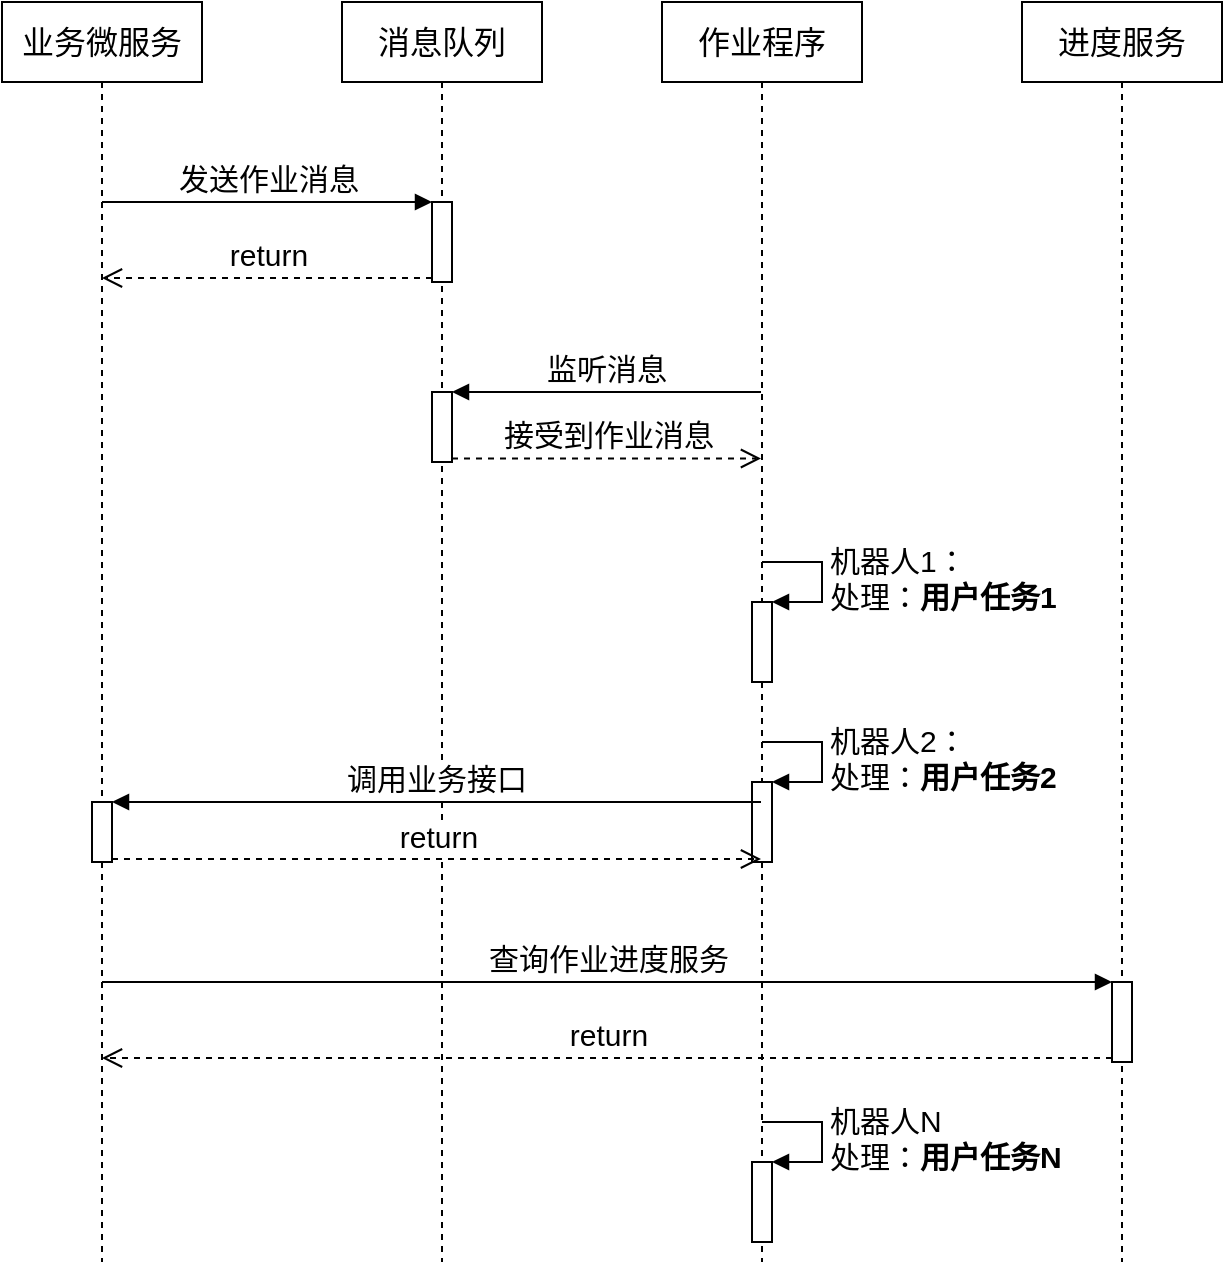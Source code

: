 <mxfile>
    <diagram id="JJXOcamOkapJvGIPH0S_" name="系统流程">
        <mxGraphModel dx="1086" dy="720" grid="1" gridSize="10" guides="1" tooltips="1" connect="1" arrows="1" fold="1" page="1" pageScale="1" pageWidth="827" pageHeight="1169" background="#ffffff" math="0" shadow="0">
            <root>
                <mxCell id="0"/>
                <mxCell id="1" parent="0"/>
                <mxCell id="m-xZJVnfDm4ssuEnl0pw-1" value="业务微服务" style="shape=umlLifeline;perimeter=lifelinePerimeter;whiteSpace=wrap;html=1;container=1;collapsible=0;recursiveResize=0;outlineConnect=0;fontSize=16;" parent="1" vertex="1">
                    <mxGeometry x="110" y="330" width="100" height="630" as="geometry"/>
                </mxCell>
                <mxCell id="m-xZJVnfDm4ssuEnl0pw-17" value="" style="html=1;points=[];perimeter=orthogonalPerimeter;fontSize=15;" parent="m-xZJVnfDm4ssuEnl0pw-1" vertex="1">
                    <mxGeometry x="45" y="400" width="10" height="30" as="geometry"/>
                </mxCell>
                <mxCell id="m-xZJVnfDm4ssuEnl0pw-2" value="消息队列" style="shape=umlLifeline;perimeter=lifelinePerimeter;whiteSpace=wrap;html=1;container=1;collapsible=0;recursiveResize=0;outlineConnect=0;fontSize=16;" parent="1" vertex="1">
                    <mxGeometry x="280" y="330" width="100" height="630" as="geometry"/>
                </mxCell>
                <mxCell id="m-xZJVnfDm4ssuEnl0pw-5" value="" style="html=1;points=[];perimeter=orthogonalPerimeter;fontSize=15;" parent="m-xZJVnfDm4ssuEnl0pw-2" vertex="1">
                    <mxGeometry x="45" y="100" width="10" height="40" as="geometry"/>
                </mxCell>
                <mxCell id="m-xZJVnfDm4ssuEnl0pw-10" value="" style="html=1;points=[];perimeter=orthogonalPerimeter;fontSize=15;" parent="m-xZJVnfDm4ssuEnl0pw-2" vertex="1">
                    <mxGeometry x="45" y="195" width="10" height="35" as="geometry"/>
                </mxCell>
                <mxCell id="m-xZJVnfDm4ssuEnl0pw-3" value="作业程序" style="shape=umlLifeline;perimeter=lifelinePerimeter;whiteSpace=wrap;html=1;container=1;collapsible=0;recursiveResize=0;outlineConnect=0;fontSize=16;" parent="1" vertex="1">
                    <mxGeometry x="440" y="330" width="100" height="630" as="geometry"/>
                </mxCell>
                <mxCell id="m-xZJVnfDm4ssuEnl0pw-13" value="" style="html=1;points=[];perimeter=orthogonalPerimeter;fontSize=15;" parent="m-xZJVnfDm4ssuEnl0pw-3" vertex="1">
                    <mxGeometry x="45" y="300" width="10" height="40" as="geometry"/>
                </mxCell>
                <mxCell id="m-xZJVnfDm4ssuEnl0pw-14" value="机器人1：&lt;br style=&quot;font-size: 15px;&quot;&gt;处理：&lt;b style=&quot;font-size: 15px;&quot;&gt;用户任务1&lt;/b&gt;" style="edgeStyle=orthogonalEdgeStyle;html=1;align=left;spacingLeft=2;endArrow=block;rounded=0;entryX=1;entryY=0;fontSize=15;" parent="m-xZJVnfDm4ssuEnl0pw-3" target="m-xZJVnfDm4ssuEnl0pw-13" edge="1">
                    <mxGeometry relative="1" as="geometry">
                        <mxPoint x="50" y="280" as="sourcePoint"/>
                        <Array as="points">
                            <mxPoint x="80" y="280"/>
                        </Array>
                    </mxGeometry>
                </mxCell>
                <mxCell id="m-xZJVnfDm4ssuEnl0pw-15" value="" style="html=1;points=[];perimeter=orthogonalPerimeter;fontSize=15;" parent="m-xZJVnfDm4ssuEnl0pw-3" vertex="1">
                    <mxGeometry x="45" y="390" width="10" height="40" as="geometry"/>
                </mxCell>
                <mxCell id="m-xZJVnfDm4ssuEnl0pw-16" value="机器人2：&lt;br style=&quot;font-size: 15px;&quot;&gt;处理：&lt;b style=&quot;font-size: 15px;&quot;&gt;用户任务2&lt;/b&gt;" style="edgeStyle=orthogonalEdgeStyle;html=1;align=left;spacingLeft=2;endArrow=block;rounded=0;entryX=1;entryY=0;fontSize=15;" parent="m-xZJVnfDm4ssuEnl0pw-3" target="m-xZJVnfDm4ssuEnl0pw-15" edge="1">
                    <mxGeometry relative="1" as="geometry">
                        <mxPoint x="50" y="370" as="sourcePoint"/>
                        <Array as="points">
                            <mxPoint x="80" y="370"/>
                        </Array>
                    </mxGeometry>
                </mxCell>
                <mxCell id="m-xZJVnfDm4ssuEnl0pw-23" value="" style="html=1;points=[];perimeter=orthogonalPerimeter;fontSize=15;" parent="m-xZJVnfDm4ssuEnl0pw-3" vertex="1">
                    <mxGeometry x="45" y="580" width="10" height="40" as="geometry"/>
                </mxCell>
                <mxCell id="m-xZJVnfDm4ssuEnl0pw-24" value="机器人N&lt;br style=&quot;font-size: 15px;&quot;&gt;处理：&lt;b style=&quot;font-size: 15px;&quot;&gt;用户任务N&lt;/b&gt;" style="edgeStyle=orthogonalEdgeStyle;html=1;align=left;spacingLeft=2;endArrow=block;rounded=0;entryX=1;entryY=0;fontSize=15;" parent="m-xZJVnfDm4ssuEnl0pw-3" target="m-xZJVnfDm4ssuEnl0pw-23" edge="1">
                    <mxGeometry relative="1" as="geometry">
                        <mxPoint x="50" y="560" as="sourcePoint"/>
                        <Array as="points">
                            <mxPoint x="80" y="560"/>
                        </Array>
                    </mxGeometry>
                </mxCell>
                <mxCell id="m-xZJVnfDm4ssuEnl0pw-4" value="进度服务" style="shape=umlLifeline;perimeter=lifelinePerimeter;whiteSpace=wrap;html=1;container=1;collapsible=0;recursiveResize=0;outlineConnect=0;fontSize=16;" parent="1" vertex="1">
                    <mxGeometry x="620" y="330" width="100" height="630" as="geometry"/>
                </mxCell>
                <mxCell id="m-xZJVnfDm4ssuEnl0pw-20" value="" style="html=1;points=[];perimeter=orthogonalPerimeter;fontSize=15;" parent="m-xZJVnfDm4ssuEnl0pw-4" vertex="1">
                    <mxGeometry x="45" y="490" width="10" height="40" as="geometry"/>
                </mxCell>
                <mxCell id="m-xZJVnfDm4ssuEnl0pw-6" value="发送作业消息" style="html=1;verticalAlign=bottom;endArrow=block;entryX=0;entryY=0;fontSize=15;" parent="1" source="m-xZJVnfDm4ssuEnl0pw-1" target="m-xZJVnfDm4ssuEnl0pw-5" edge="1">
                    <mxGeometry relative="1" as="geometry">
                        <mxPoint x="255" y="430" as="sourcePoint"/>
                    </mxGeometry>
                </mxCell>
                <mxCell id="m-xZJVnfDm4ssuEnl0pw-7" value="return" style="html=1;verticalAlign=bottom;endArrow=open;dashed=1;endSize=8;exitX=0;exitY=0.95;fontSize=15;" parent="1" source="m-xZJVnfDm4ssuEnl0pw-5" target="m-xZJVnfDm4ssuEnl0pw-1" edge="1">
                    <mxGeometry relative="1" as="geometry">
                        <mxPoint x="255" y="506" as="targetPoint"/>
                    </mxGeometry>
                </mxCell>
                <mxCell id="m-xZJVnfDm4ssuEnl0pw-11" value="监听消息" style="html=1;verticalAlign=bottom;endArrow=block;entryX=1;entryY=0;fontSize=15;" parent="1" source="m-xZJVnfDm4ssuEnl0pw-3" target="m-xZJVnfDm4ssuEnl0pw-10" edge="1">
                    <mxGeometry relative="1" as="geometry">
                        <mxPoint x="395" y="525" as="sourcePoint"/>
                    </mxGeometry>
                </mxCell>
                <mxCell id="m-xZJVnfDm4ssuEnl0pw-12" value="接受到作业消息" style="html=1;verticalAlign=bottom;endArrow=open;dashed=1;endSize=8;exitX=1;exitY=0.95;fontSize=15;" parent="1" source="m-xZJVnfDm4ssuEnl0pw-10" target="m-xZJVnfDm4ssuEnl0pw-3" edge="1">
                    <mxGeometry relative="1" as="geometry">
                        <mxPoint x="395" y="582" as="targetPoint"/>
                    </mxGeometry>
                </mxCell>
                <mxCell id="m-xZJVnfDm4ssuEnl0pw-18" value="调用业务接口" style="html=1;verticalAlign=bottom;endArrow=block;entryX=1;entryY=0;fontSize=15;" parent="1" source="m-xZJVnfDm4ssuEnl0pw-3" target="m-xZJVnfDm4ssuEnl0pw-17" edge="1">
                    <mxGeometry relative="1" as="geometry">
                        <mxPoint x="225" y="740" as="sourcePoint"/>
                    </mxGeometry>
                </mxCell>
                <mxCell id="m-xZJVnfDm4ssuEnl0pw-19" value="return" style="html=1;verticalAlign=bottom;endArrow=open;dashed=1;endSize=8;exitX=1;exitY=0.95;fontSize=15;" parent="1" source="m-xZJVnfDm4ssuEnl0pw-17" target="m-xZJVnfDm4ssuEnl0pw-3" edge="1">
                    <mxGeometry relative="1" as="geometry">
                        <mxPoint x="225" y="797" as="targetPoint"/>
                    </mxGeometry>
                </mxCell>
                <mxCell id="m-xZJVnfDm4ssuEnl0pw-21" value="查询作业进度服务" style="html=1;verticalAlign=bottom;endArrow=block;entryX=0;entryY=0;fontSize=15;" parent="1" source="m-xZJVnfDm4ssuEnl0pw-1" target="m-xZJVnfDm4ssuEnl0pw-20" edge="1">
                    <mxGeometry relative="1" as="geometry">
                        <mxPoint x="595" y="820" as="sourcePoint"/>
                    </mxGeometry>
                </mxCell>
                <mxCell id="m-xZJVnfDm4ssuEnl0pw-22" value="return" style="html=1;verticalAlign=bottom;endArrow=open;dashed=1;endSize=8;exitX=0;exitY=0.95;fontSize=15;" parent="1" source="m-xZJVnfDm4ssuEnl0pw-20" target="m-xZJVnfDm4ssuEnl0pw-1" edge="1">
                    <mxGeometry relative="1" as="geometry">
                        <mxPoint x="595" y="896" as="targetPoint"/>
                    </mxGeometry>
                </mxCell>
            </root>
        </mxGraphModel>
    </diagram>
    <diagram id="qtxXAH-ZiciiD5V1Hx8T" name="逻辑架构">
        <mxGraphModel dx="1086" dy="720" grid="1" gridSize="10" guides="1" tooltips="1" connect="1" arrows="1" fold="1" page="1" pageScale="1" pageWidth="827" pageHeight="1169" background="#ffffff" math="0" shadow="0">
            <root>
                <mxCell id="0"/>
                <mxCell id="1" parent="0"/>
                <mxCell id="36" value="" style="rounded=0;whiteSpace=wrap;html=1;fontSize=16;fillColor=#b1ddf0;strokeColor=#10739e;opacity=50;" parent="1" vertex="1">
                    <mxGeometry x="130" y="430" width="850" height="430" as="geometry"/>
                </mxCell>
                <mxCell id="24" value="" style="rounded=0;whiteSpace=wrap;html=1;fontSize=16;" parent="1" vertex="1">
                    <mxGeometry x="220" y="870" width="720" height="170" as="geometry"/>
                </mxCell>
                <mxCell id="u_oD6EtPP0AWzQ-7OcWh-41" style="edgeStyle=none;html=1;entryX=0.762;entryY=1.011;entryDx=0;entryDy=0;entryPerimeter=0;fontSize=16;endArrow=none;endFill=0;" parent="1" source="u_oD6EtPP0AWzQ-7OcWh-37" target="u_oD6EtPP0AWzQ-7OcWh-40" edge="1">
                    <mxGeometry relative="1" as="geometry"/>
                </mxCell>
                <mxCell id="u_oD6EtPP0AWzQ-7OcWh-42" value="提供给业务查询作业进度" style="edgeLabel;html=1;align=center;verticalAlign=middle;resizable=0;points=[];fontSize=16;" parent="u_oD6EtPP0AWzQ-7OcWh-41" vertex="1" connectable="0">
                    <mxGeometry x="0.096" y="-1" relative="1" as="geometry">
                        <mxPoint x="-13" y="105" as="offset"/>
                    </mxGeometry>
                </mxCell>
                <mxCell id="u_oD6EtPP0AWzQ-7OcWh-37" value="" style="html=1;dropTarget=0;" parent="1" vertex="1">
                    <mxGeometry x="600" y="490" width="340" height="350" as="geometry"/>
                </mxCell>
                <mxCell id="u_oD6EtPP0AWzQ-7OcWh-38" value="" style="shape=module;jettyWidth=8;jettyHeight=4;" parent="u_oD6EtPP0AWzQ-7OcWh-37" vertex="1">
                    <mxGeometry x="1" width="20" height="20" relative="1" as="geometry">
                        <mxPoint x="-27" y="7" as="offset"/>
                    </mxGeometry>
                </mxCell>
                <mxCell id="15" style="edgeStyle=none;html=1;endArrow=none;endFill=0;" parent="1" source="3" target="7" edge="1">
                    <mxGeometry relative="1" as="geometry"/>
                </mxCell>
                <mxCell id="17" value="接收作业消息" style="edgeLabel;html=1;align=center;verticalAlign=middle;resizable=0;points=[];fontSize=16;" parent="15" vertex="1" connectable="0">
                    <mxGeometry x="0.343" y="-1" relative="1" as="geometry">
                        <mxPoint as="offset"/>
                    </mxGeometry>
                </mxCell>
                <mxCell id="3" value="消息队列" style="html=1;dropTarget=0;" parent="1" vertex="1">
                    <mxGeometry x="325" y="350" width="140" height="70" as="geometry"/>
                </mxCell>
                <mxCell id="4" value="" style="shape=module;jettyWidth=8;jettyHeight=4;" parent="3" vertex="1">
                    <mxGeometry x="1" width="20" height="20" relative="1" as="geometry">
                        <mxPoint x="-27" y="7" as="offset"/>
                    </mxGeometry>
                </mxCell>
                <mxCell id="31" style="edgeStyle=none;html=1;fontSize=14;endArrow=none;endFill=0;" parent="1" source="7" target="30" edge="1">
                    <mxGeometry relative="1" as="geometry"/>
                </mxCell>
                <mxCell id="32" style="edgeStyle=none;html=1;fontSize=14;endArrow=none;endFill=0;entryX=0;entryY=0.5;entryDx=0;entryDy=0;strokeColor=#000000;strokeWidth=1;" parent="1" source="7" target="u_oD6EtPP0AWzQ-7OcWh-40" edge="1">
                    <mxGeometry relative="1" as="geometry">
                        <mxPoint x="140" y="240" as="targetPoint"/>
                        <Array as="points">
                            <mxPoint x="180" y="670"/>
                            <mxPoint x="180" y="155"/>
                        </Array>
                    </mxGeometry>
                </mxCell>
                <mxCell id="33" value="调用" style="edgeLabel;html=1;align=center;verticalAlign=middle;resizable=0;points=[];fontSize=16;" parent="32" vertex="1" connectable="0">
                    <mxGeometry x="-0.133" y="3" relative="1" as="geometry">
                        <mxPoint y="133" as="offset"/>
                    </mxGeometry>
                </mxCell>
                <mxCell id="35" style="edgeStyle=none;html=1;strokeColor=#000000;strokeWidth=1;fontSize=16;endArrow=none;endFill=0;" parent="1" source="7" target="34" edge="1">
                    <mxGeometry relative="1" as="geometry"/>
                </mxCell>
                <mxCell id="7" value="" style="html=1;dropTarget=0;" parent="1" vertex="1">
                    <mxGeometry x="220" y="490" width="340" height="350" as="geometry"/>
                </mxCell>
                <mxCell id="8" value="" style="shape=module;jettyWidth=8;jettyHeight=4;" parent="7" vertex="1">
                    <mxGeometry x="1" width="20" height="20" relative="1" as="geometry">
                        <mxPoint x="-27" y="7" as="offset"/>
                    </mxGeometry>
                </mxCell>
                <mxCell id="16" style="edgeStyle=none;html=1;endArrow=none;endFill=0;fontSize=14;" parent="1" source="9" target="13" edge="1">
                    <mxGeometry relative="1" as="geometry"/>
                </mxCell>
                <mxCell id="27" value="用户任务1" style="edgeLabel;html=1;align=center;verticalAlign=middle;resizable=0;points=[];fontSize=14;" parent="16" vertex="1" connectable="0">
                    <mxGeometry x="-0.268" y="-2" relative="1" as="geometry">
                        <mxPoint x="-19" as="offset"/>
                    </mxGeometry>
                </mxCell>
                <mxCell id="9" value="机器人1" style="html=1;dropTarget=0;fontSize=14;" parent="1" vertex="1">
                    <mxGeometry x="250" y="580" width="80" height="40" as="geometry"/>
                </mxCell>
                <mxCell id="u_oD6EtPP0AWzQ-7OcWh-18" style="edgeStyle=none;html=1;fontSize=16;endArrow=none;endFill=0;" parent="1" source="13" target="u_oD6EtPP0AWzQ-7OcWh-17" edge="1">
                    <mxGeometry relative="1" as="geometry"/>
                </mxCell>
                <mxCell id="13" value="工作流引擎" style="html=1;dropTarget=0;fontSize=14;" parent="1" vertex="1">
                    <mxGeometry x="305" y="680" width="180" height="90" as="geometry"/>
                </mxCell>
                <mxCell id="14" value="" style="shape=module;jettyWidth=8;jettyHeight=4;fontSize=14;" parent="13" vertex="1">
                    <mxGeometry x="1" width="20" height="20" relative="1" as="geometry">
                        <mxPoint x="-27" y="7" as="offset"/>
                    </mxGeometry>
                </mxCell>
                <mxCell id="u_oD6EtPP0AWzQ-7OcWh-16" value="基于工作流引擎的自动化作业程序" style="text;html=1;align=center;verticalAlign=middle;resizable=0;points=[];autosize=1;strokeColor=none;fillColor=none;fontSize=16;" parent="1" vertex="1">
                    <mxGeometry x="260" y="510" width="260" height="30" as="geometry"/>
                </mxCell>
                <mxCell id="u_oD6EtPP0AWzQ-7OcWh-17" value="工作流数据" style="ellipse;shape=umlEntity;whiteSpace=wrap;html=1;fontSize=16;" parent="1" vertex="1">
                    <mxGeometry x="540" y="930" width="80" height="80" as="geometry"/>
                </mxCell>
                <mxCell id="u_oD6EtPP0AWzQ-7OcWh-33" style="edgeStyle=none;html=1;fontSize=14;endArrow=none;endFill=0;" parent="1" source="u_oD6EtPP0AWzQ-7OcWh-31" target="u_oD6EtPP0AWzQ-7OcWh-34" edge="1">
                    <mxGeometry relative="1" as="geometry">
                        <mxPoint x="790" y="740" as="targetPoint"/>
                    </mxGeometry>
                </mxCell>
                <mxCell id="u_oD6EtPP0AWzQ-7OcWh-31" value="查询接口" style="html=1;dropTarget=0;fontSize=14;" parent="1" vertex="1">
                    <mxGeometry x="700" y="580" width="140" height="60" as="geometry"/>
                </mxCell>
                <mxCell id="u_oD6EtPP0AWzQ-7OcWh-32" value="" style="shape=module;jettyWidth=8;jettyHeight=4;fontSize=14;" parent="u_oD6EtPP0AWzQ-7OcWh-31" vertex="1">
                    <mxGeometry x="1" width="20" height="20" relative="1" as="geometry">
                        <mxPoint x="-27" y="7" as="offset"/>
                    </mxGeometry>
                </mxCell>
                <mxCell id="u_oD6EtPP0AWzQ-7OcWh-36" style="edgeStyle=none;html=1;fontSize=16;endArrow=none;endFill=0;" parent="1" source="u_oD6EtPP0AWzQ-7OcWh-34" target="u_oD6EtPP0AWzQ-7OcWh-17" edge="1">
                    <mxGeometry relative="1" as="geometry"/>
                </mxCell>
                <mxCell id="u_oD6EtPP0AWzQ-7OcWh-34" value="工作流引擎" style="html=1;dropTarget=0;fontSize=14;" parent="1" vertex="1">
                    <mxGeometry x="680" y="680" width="180" height="90" as="geometry"/>
                </mxCell>
                <mxCell id="u_oD6EtPP0AWzQ-7OcWh-35" value="" style="shape=module;jettyWidth=8;jettyHeight=4;fontSize=14;" parent="u_oD6EtPP0AWzQ-7OcWh-34" vertex="1">
                    <mxGeometry x="1" width="20" height="20" relative="1" as="geometry">
                        <mxPoint x="-27" y="7" as="offset"/>
                    </mxGeometry>
                </mxCell>
                <mxCell id="u_oD6EtPP0AWzQ-7OcWh-39" value="工作流进度服务" style="text;html=1;align=center;verticalAlign=middle;resizable=0;points=[];autosize=1;strokeColor=none;fillColor=none;fontSize=16;" parent="1" vertex="1">
                    <mxGeometry x="700" y="510" width="140" height="30" as="geometry"/>
                </mxCell>
                <mxCell id="u_oD6EtPP0AWzQ-7OcWh-43" value="" style="group;fillColor=#ffe6cc;strokeColor=#d79b00;container=0;" parent="1" vertex="1" connectable="0">
                    <mxGeometry x="220" y="70" width="720" height="170" as="geometry"/>
                </mxCell>
                <mxCell id="u_oD6EtPP0AWzQ-7OcWh-25" style="edgeStyle=none;html=1;fontSize=16;endArrow=none;endFill=0;" parent="1" target="3" edge="1">
                    <mxGeometry relative="1" as="geometry">
                        <mxPoint x="395" y="240" as="sourcePoint"/>
                    </mxGeometry>
                </mxCell>
                <mxCell id="u_oD6EtPP0AWzQ-7OcWh-28" value="发送作业任务消息" style="edgeLabel;html=1;align=center;verticalAlign=middle;resizable=0;points=[];fontSize=16;" parent="u_oD6EtPP0AWzQ-7OcWh-25" vertex="1" connectable="0">
                    <mxGeometry x="-0.327" y="-3" relative="1" as="geometry">
                        <mxPoint x="4" y="32" as="offset"/>
                    </mxGeometry>
                </mxCell>
                <mxCell id="u_oD6EtPP0AWzQ-7OcWh-45" style="edgeStyle=none;html=1;fontSize=16;endArrow=none;endFill=0;" parent="1" source="u_oD6EtPP0AWzQ-7OcWh-44" target="3" edge="1">
                    <mxGeometry relative="1" as="geometry"/>
                </mxCell>
                <mxCell id="u_oD6EtPP0AWzQ-7OcWh-44" value="消息数据" style="ellipse;shape=umlEntity;whiteSpace=wrap;html=1;fontSize=16;" parent="1" vertex="1">
                    <mxGeometry x="530" y="345" width="80" height="80" as="geometry"/>
                </mxCell>
                <mxCell id="22" style="edgeStyle=none;html=1;fontSize=14;endArrow=none;endFill=0;" parent="1" source="18" target="13" edge="1">
                    <mxGeometry relative="1" as="geometry"/>
                </mxCell>
                <mxCell id="28" value="用户任务2" style="edgeLabel;html=1;align=center;verticalAlign=middle;resizable=0;points=[];fontSize=14;" parent="22" vertex="1" connectable="0">
                    <mxGeometry x="-0.2" y="2" relative="1" as="geometry">
                        <mxPoint as="offset"/>
                    </mxGeometry>
                </mxCell>
                <mxCell id="18" value="机器人2" style="html=1;dropTarget=0;fontSize=14;" parent="1" vertex="1">
                    <mxGeometry x="357.5" y="580" width="75" height="40" as="geometry"/>
                </mxCell>
                <mxCell id="23" style="edgeStyle=none;html=1;fontSize=14;endArrow=none;endFill=0;" parent="1" source="20" target="13" edge="1">
                    <mxGeometry relative="1" as="geometry"/>
                </mxCell>
                <mxCell id="29" value="用户任务N" style="edgeLabel;html=1;align=center;verticalAlign=middle;resizable=0;points=[];fontSize=14;" parent="23" vertex="1" connectable="0">
                    <mxGeometry x="-0.069" y="2" relative="1" as="geometry">
                        <mxPoint x="27" y="-5" as="offset"/>
                    </mxGeometry>
                </mxCell>
                <mxCell id="20" value="机器人 N" style="html=1;dropTarget=0;fontSize=14;" parent="1" vertex="1">
                    <mxGeometry x="460" y="580" width="70" height="40" as="geometry"/>
                </mxCell>
                <mxCell id="25" value="数据层" style="text;html=1;align=center;verticalAlign=middle;resizable=0;points=[];autosize=1;strokeColor=none;fillColor=none;fontSize=16;" parent="1" vertex="1">
                    <mxGeometry x="230" y="880" width="70" height="30" as="geometry"/>
                </mxCell>
                <mxCell id="u_oD6EtPP0AWzQ-7OcWh-40" value="" style="rounded=0;whiteSpace=wrap;html=1;fontSize=16;" parent="1" vertex="1">
                    <mxGeometry x="220" y="70" width="720" height="170" as="geometry"/>
                </mxCell>
                <mxCell id="u_oD6EtPP0AWzQ-7OcWh-19" value="&amp;nbsp;业务微服务－1" style="html=1;dropTarget=0;fontSize=16;" parent="1" vertex="1">
                    <mxGeometry x="274.271" y="140" width="162.814" height="70" as="geometry"/>
                </mxCell>
                <mxCell id="u_oD6EtPP0AWzQ-7OcWh-20" value="" style="shape=module;jettyWidth=8;jettyHeight=4;fontSize=16;" parent="u_oD6EtPP0AWzQ-7OcWh-19" vertex="1">
                    <mxGeometry x="1" width="20" height="20" relative="1" as="geometry">
                        <mxPoint x="-27" y="7" as="offset"/>
                    </mxGeometry>
                </mxCell>
                <mxCell id="u_oD6EtPP0AWzQ-7OcWh-21" value="业务微服务－2" style="html=1;dropTarget=0;fontSize=16;" parent="1" vertex="1">
                    <mxGeometry x="490" y="140" width="162.37" height="70" as="geometry"/>
                </mxCell>
                <mxCell id="u_oD6EtPP0AWzQ-7OcWh-22" value="" style="shape=module;jettyWidth=8;jettyHeight=4;fontSize=16;" parent="u_oD6EtPP0AWzQ-7OcWh-21" vertex="1">
                    <mxGeometry x="1" width="20" height="20" relative="1" as="geometry">
                        <mxPoint x="-27" y="7" as="offset"/>
                    </mxGeometry>
                </mxCell>
                <mxCell id="u_oD6EtPP0AWzQ-7OcWh-23" value="业务微服务 N" style="html=1;dropTarget=0;fontSize=16;" parent="1" vertex="1">
                    <mxGeometry x="710" y="140" width="161.26" height="70" as="geometry"/>
                </mxCell>
                <mxCell id="u_oD6EtPP0AWzQ-7OcWh-24" value="" style="shape=module;jettyWidth=8;jettyHeight=4;fontSize=16;" parent="u_oD6EtPP0AWzQ-7OcWh-23" vertex="1">
                    <mxGeometry x="1" width="20" height="20" relative="1" as="geometry">
                        <mxPoint x="-27" y="7" as="offset"/>
                    </mxGeometry>
                </mxCell>
                <mxCell id="26" value="服务层" style="text;html=1;align=center;verticalAlign=middle;resizable=0;points=[];autosize=1;strokeColor=none;fillColor=none;fontSize=16;" parent="1" vertex="1">
                    <mxGeometry x="240" y="80" width="70" height="30" as="geometry"/>
                </mxCell>
                <mxCell id="30" value="作业结果" style="ellipse;shape=umlEntity;whiteSpace=wrap;html=1;fontSize=16;" parent="1" vertex="1">
                    <mxGeometry x="420" y="930" width="80" height="80" as="geometry"/>
                </mxCell>
                <mxCell id="34" value="业务数据" style="ellipse;shape=umlEntity;whiteSpace=wrap;html=1;fontSize=16;" parent="1" vertex="1">
                    <mxGeometry x="305" y="930" width="80" height="80" as="geometry"/>
                </mxCell>
                <mxCell id="37" value="工作流层" style="text;html=1;align=center;verticalAlign=middle;resizable=0;points=[];autosize=1;strokeColor=none;fillColor=none;fontSize=16;" parent="1" vertex="1">
                    <mxGeometry x="184.27" y="440" width="90" height="30" as="geometry"/>
                </mxCell>
            </root>
        </mxGraphModel>
    </diagram>
    <diagram id="mbWmZqzXeBUXHupnZBBp" name="自动化程序流程">
        <mxGraphModel dx="1086" dy="720" grid="1" gridSize="10" guides="1" tooltips="1" connect="1" arrows="1" fold="1" page="1" pageScale="1" pageWidth="827" pageHeight="1169" math="0" shadow="0">
            <root>
                <mxCell id="0"/>
                <mxCell id="1" parent="0"/>
                <mxCell id="f7PryZ2VAUxEyKP4IJix-1" value="" style="group" parent="1" vertex="1" connectable="0">
                    <mxGeometry x="240" y="190" width="620" height="440" as="geometry"/>
                </mxCell>
                <mxCell id="f7PryZ2VAUxEyKP4IJix-2" value="" style="rounded=0;whiteSpace=wrap;html=1;" parent="f7PryZ2VAUxEyKP4IJix-1" vertex="1">
                    <mxGeometry width="620" height="440" as="geometry"/>
                </mxCell>
                <mxCell id="f7PryZ2VAUxEyKP4IJix-3" value="项目经理审批" style="points=[[0.25,0,0],[0.5,0,0],[0.75,0,0],[1,0.25,0],[1,0.5,0],[1,0.75,0],[0.75,1,0],[0.5,1,0],[0.25,1,0],[0,0.75,0],[0,0.5,0],[0,0.25,0]];shape=mxgraph.bpmn.task;whiteSpace=wrap;rectStyle=rounded;size=10;html=1;taskMarker=user;" parent="f7PryZ2VAUxEyKP4IJix-1" vertex="1">
                    <mxGeometry x="220" y="60" width="120" height="80" as="geometry"/>
                </mxCell>
                <mxCell id="f7PryZ2VAUxEyKP4IJix-4" style="edgeStyle=none;html=1;" parent="f7PryZ2VAUxEyKP4IJix-1" source="f7PryZ2VAUxEyKP4IJix-5" target="f7PryZ2VAUxEyKP4IJix-3" edge="1">
                    <mxGeometry relative="1" as="geometry"/>
                </mxCell>
                <mxCell id="f7PryZ2VAUxEyKP4IJix-5" value="" style="points=[[0.145,0.145,0],[0.5,0,0],[0.855,0.145,0],[1,0.5,0],[0.855,0.855,0],[0.5,1,0],[0.145,0.855,0],[0,0.5,0]];shape=mxgraph.bpmn.event;html=1;verticalLabelPosition=bottom;labelBackgroundColor=#ffffff;verticalAlign=top;align=center;perimeter=ellipsePerimeter;outlineConnect=0;aspect=fixed;outline=standard;symbol=general;" parent="f7PryZ2VAUxEyKP4IJix-1" vertex="1">
                    <mxGeometry x="70" y="75" width="50" height="50" as="geometry"/>
                </mxCell>
                <mxCell id="f7PryZ2VAUxEyKP4IJix-6" value="" style="points=[[0.145,0.145,0],[0.5,0,0],[0.855,0.145,0],[1,0.5,0],[0.855,0.855,0],[0.5,1,0],[0.145,0.855,0],[0,0.5,0]];shape=mxgraph.bpmn.event;html=1;verticalLabelPosition=bottom;labelBackgroundColor=#ffffff;verticalAlign=top;align=center;perimeter=ellipsePerimeter;outlineConnect=0;aspect=fixed;outline=end;symbol=terminate2;" parent="f7PryZ2VAUxEyKP4IJix-1" vertex="1">
                    <mxGeometry x="450" y="75" width="50" height="50" as="geometry"/>
                </mxCell>
                <mxCell id="f7PryZ2VAUxEyKP4IJix-7" style="edgeStyle=none;html=1;" parent="f7PryZ2VAUxEyKP4IJix-1" source="f7PryZ2VAUxEyKP4IJix-3" target="f7PryZ2VAUxEyKP4IJix-6" edge="1">
                    <mxGeometry relative="1" as="geometry"/>
                </mxCell>
                <mxCell id="f7PryZ2VAUxEyKP4IJix-8" style="edgeStyle=none;html=1;" parent="f7PryZ2VAUxEyKP4IJix-1" source="f7PryZ2VAUxEyKP4IJix-14" target="f7PryZ2VAUxEyKP4IJix-3" edge="1">
                    <mxGeometry relative="1" as="geometry">
                        <mxPoint x="280" y="260" as="sourcePoint"/>
                    </mxGeometry>
                </mxCell>
                <mxCell id="f7PryZ2VAUxEyKP4IJix-9" value="用户任务" style="text;html=1;align=center;verticalAlign=middle;resizable=0;points=[];autosize=1;strokeColor=none;fillColor=none;" parent="f7PryZ2VAUxEyKP4IJix-1" vertex="1">
                    <mxGeometry x="245" y="30" width="70" height="30" as="geometry"/>
                </mxCell>
                <mxCell id="f7PryZ2VAUxEyKP4IJix-10" value="查询任务" style="ellipse;whiteSpace=wrap;html=1;" parent="f7PryZ2VAUxEyKP4IJix-1" vertex="1">
                    <mxGeometry x="390" y="220" width="140" height="70" as="geometry"/>
                </mxCell>
                <mxCell id="f7PryZ2VAUxEyKP4IJix-11" style="edgeStyle=none;html=1;" parent="f7PryZ2VAUxEyKP4IJix-1" source="f7PryZ2VAUxEyKP4IJix-14" target="f7PryZ2VAUxEyKP4IJix-10" edge="1">
                    <mxGeometry relative="1" as="geometry">
                        <mxPoint x="295" y="287.083" as="sourcePoint"/>
                    </mxGeometry>
                </mxCell>
                <mxCell id="f7PryZ2VAUxEyKP4IJix-12" value="审批任务" style="ellipse;whiteSpace=wrap;html=1;" parent="f7PryZ2VAUxEyKP4IJix-1" vertex="1">
                    <mxGeometry x="390" y="310" width="140" height="70" as="geometry"/>
                </mxCell>
                <mxCell id="f7PryZ2VAUxEyKP4IJix-13" style="edgeStyle=none;html=1;" parent="f7PryZ2VAUxEyKP4IJix-1" source="f7PryZ2VAUxEyKP4IJix-14" target="f7PryZ2VAUxEyKP4IJix-12" edge="1">
                    <mxGeometry relative="1" as="geometry">
                        <mxPoint x="295" y="294.583" as="sourcePoint"/>
                    </mxGeometry>
                </mxCell>
                <mxCell id="f7PryZ2VAUxEyKP4IJix-14" value="自动化程序" style="html=1;fillColor=#f8cecc;strokeColor=#b85450;" parent="f7PryZ2VAUxEyKP4IJix-1" vertex="1">
                    <mxGeometry x="220" y="270" width="120" height="60" as="geometry"/>
                </mxCell>
            </root>
        </mxGraphModel>
    </diagram>
    <diagram id="DGqg8H-zAF8JqBksjRlz" name="现实处理流程">
        <mxGraphModel dx="1086" dy="720" grid="1" gridSize="10" guides="1" tooltips="1" connect="1" arrows="1" fold="1" page="1" pageScale="1" pageWidth="827" pageHeight="1169" math="0" shadow="0">
            <root>
                <mxCell id="0"/>
                <mxCell id="1" parent="0"/>
                <mxCell id="Epjyn752wN6a6ZekLFLu-15" value="" style="group" parent="1" vertex="1" connectable="0">
                    <mxGeometry x="100" y="80" width="620" height="440" as="geometry"/>
                </mxCell>
                <mxCell id="Epjyn752wN6a6ZekLFLu-14" value="" style="rounded=0;whiteSpace=wrap;html=1;" parent="Epjyn752wN6a6ZekLFLu-15" vertex="1">
                    <mxGeometry width="620" height="440" as="geometry"/>
                </mxCell>
                <mxCell id="Epjyn752wN6a6ZekLFLu-1" value="项目经理审批" style="points=[[0.25,0,0],[0.5,0,0],[0.75,0,0],[1,0.25,0],[1,0.5,0],[1,0.75,0],[0.75,1,0],[0.5,1,0],[0.25,1,0],[0,0.75,0],[0,0.5,0],[0,0.25,0]];shape=mxgraph.bpmn.task;whiteSpace=wrap;rectStyle=rounded;size=10;html=1;taskMarker=user;" parent="Epjyn752wN6a6ZekLFLu-15" vertex="1">
                    <mxGeometry x="220" y="60" width="120" height="80" as="geometry"/>
                </mxCell>
                <mxCell id="Epjyn752wN6a6ZekLFLu-3" style="edgeStyle=none;html=1;" parent="Epjyn752wN6a6ZekLFLu-15" source="Epjyn752wN6a6ZekLFLu-2" target="Epjyn752wN6a6ZekLFLu-1" edge="1">
                    <mxGeometry relative="1" as="geometry"/>
                </mxCell>
                <mxCell id="Epjyn752wN6a6ZekLFLu-2" value="" style="points=[[0.145,0.145,0],[0.5,0,0],[0.855,0.145,0],[1,0.5,0],[0.855,0.855,0],[0.5,1,0],[0.145,0.855,0],[0,0.5,0]];shape=mxgraph.bpmn.event;html=1;verticalLabelPosition=bottom;labelBackgroundColor=#ffffff;verticalAlign=top;align=center;perimeter=ellipsePerimeter;outlineConnect=0;aspect=fixed;outline=standard;symbol=general;" parent="Epjyn752wN6a6ZekLFLu-15" vertex="1">
                    <mxGeometry x="70" y="75" width="50" height="50" as="geometry"/>
                </mxCell>
                <mxCell id="Epjyn752wN6a6ZekLFLu-4" value="" style="points=[[0.145,0.145,0],[0.5,0,0],[0.855,0.145,0],[1,0.5,0],[0.855,0.855,0],[0.5,1,0],[0.145,0.855,0],[0,0.5,0]];shape=mxgraph.bpmn.event;html=1;verticalLabelPosition=bottom;labelBackgroundColor=#ffffff;verticalAlign=top;align=center;perimeter=ellipsePerimeter;outlineConnect=0;aspect=fixed;outline=end;symbol=terminate2;" parent="Epjyn752wN6a6ZekLFLu-15" vertex="1">
                    <mxGeometry x="450" y="75" width="50" height="50" as="geometry"/>
                </mxCell>
                <mxCell id="Epjyn752wN6a6ZekLFLu-5" style="edgeStyle=none;html=1;" parent="Epjyn752wN6a6ZekLFLu-15" source="Epjyn752wN6a6ZekLFLu-1" target="Epjyn752wN6a6ZekLFLu-4" edge="1">
                    <mxGeometry relative="1" as="geometry"/>
                </mxCell>
                <mxCell id="Epjyn752wN6a6ZekLFLu-7" style="edgeStyle=none;html=1;" parent="Epjyn752wN6a6ZekLFLu-15" source="Epjyn752wN6a6ZekLFLu-6" target="Epjyn752wN6a6ZekLFLu-1" edge="1">
                    <mxGeometry relative="1" as="geometry"/>
                </mxCell>
                <mxCell id="Epjyn752wN6a6ZekLFLu-6" value="项目经理" style="shape=umlActor;verticalLabelPosition=bottom;verticalAlign=top;html=1;outlineConnect=0;fillColor=#f8cecc;strokeColor=#b85450;" parent="Epjyn752wN6a6ZekLFLu-15" vertex="1">
                    <mxGeometry x="265" y="260" width="30" height="60" as="geometry"/>
                </mxCell>
                <mxCell id="Epjyn752wN6a6ZekLFLu-8" value="用户任务" style="text;html=1;align=center;verticalAlign=middle;resizable=0;points=[];autosize=1;strokeColor=none;fillColor=none;" parent="Epjyn752wN6a6ZekLFLu-15" vertex="1">
                    <mxGeometry x="245" y="30" width="70" height="30" as="geometry"/>
                </mxCell>
                <mxCell id="Epjyn752wN6a6ZekLFLu-9" value="查询任务" style="ellipse;whiteSpace=wrap;html=1;" parent="Epjyn752wN6a6ZekLFLu-15" vertex="1">
                    <mxGeometry x="390" y="220" width="140" height="70" as="geometry"/>
                </mxCell>
                <mxCell id="Epjyn752wN6a6ZekLFLu-11" style="edgeStyle=none;html=1;" parent="Epjyn752wN6a6ZekLFLu-15" source="Epjyn752wN6a6ZekLFLu-6" target="Epjyn752wN6a6ZekLFLu-9" edge="1">
                    <mxGeometry relative="1" as="geometry"/>
                </mxCell>
                <mxCell id="Epjyn752wN6a6ZekLFLu-10" value="审批任务" style="ellipse;whiteSpace=wrap;html=1;" parent="Epjyn752wN6a6ZekLFLu-15" vertex="1">
                    <mxGeometry x="390" y="310" width="140" height="70" as="geometry"/>
                </mxCell>
                <mxCell id="Epjyn752wN6a6ZekLFLu-12" style="edgeStyle=none;html=1;" parent="Epjyn752wN6a6ZekLFLu-15" source="Epjyn752wN6a6ZekLFLu-6" target="Epjyn752wN6a6ZekLFLu-10" edge="1">
                    <mxGeometry relative="1" as="geometry"/>
                </mxCell>
            </root>
        </mxGraphModel>
    </diagram>
</mxfile>